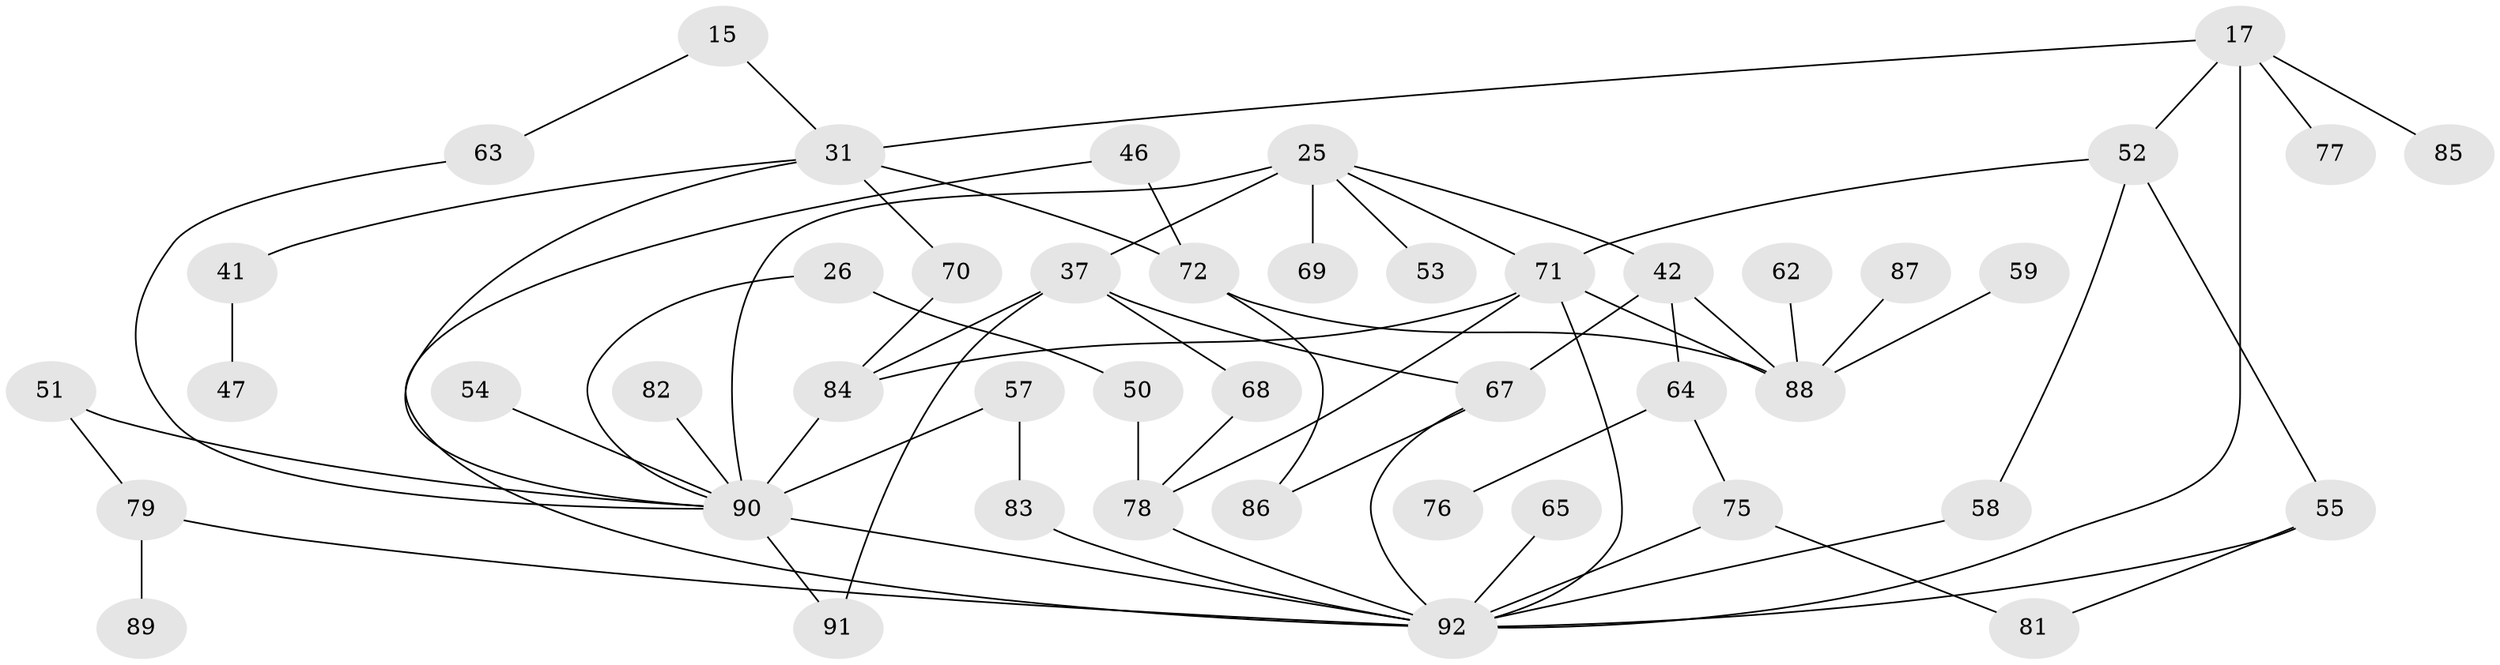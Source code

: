 // original degree distribution, {6: 0.021739130434782608, 8: 0.03260869565217391, 5: 0.05434782608695652, 7: 0.010869565217391304, 4: 0.16304347826086957, 3: 0.2717391304347826, 2: 0.2826086956521739, 1: 0.16304347826086957}
// Generated by graph-tools (version 1.1) at 2025/42/03/09/25 04:42:08]
// undirected, 46 vertices, 68 edges
graph export_dot {
graph [start="1"]
  node [color=gray90,style=filled];
  15;
  17 [super="+1+11"];
  25 [super="+5+6"];
  26;
  31 [super="+3+24"];
  37 [super="+16"];
  41;
  42;
  46;
  47;
  50;
  51;
  52;
  53;
  54;
  55 [super="+43"];
  57;
  58;
  59;
  62;
  63;
  64 [super="+61"];
  65;
  67 [super="+19+36+45"];
  68;
  69;
  70;
  71 [super="+29+44"];
  72 [super="+49"];
  75;
  76;
  77;
  78;
  79;
  81;
  82;
  83;
  84;
  85;
  86;
  87;
  88 [super="+34+60"];
  89;
  90 [super="+22+20+74"];
  91;
  92 [super="+80+56+7"];
  15 -- 63;
  15 -- 31;
  17 -- 77;
  17 -- 52;
  17 -- 92 [weight=5];
  17 -- 85;
  17 -- 31 [weight=2];
  25 -- 42 [weight=2];
  25 -- 37 [weight=2];
  25 -- 69;
  25 -- 53;
  25 -- 90 [weight=3];
  25 -- 71 [weight=2];
  26 -- 50;
  26 -- 90;
  31 -- 70;
  31 -- 41;
  31 -- 90 [weight=2];
  31 -- 72;
  37 -- 84;
  37 -- 91;
  37 -- 68;
  37 -- 67;
  41 -- 47;
  42 -- 64 [weight=2];
  42 -- 67;
  42 -- 88;
  46 -- 92;
  46 -- 72;
  50 -- 78;
  51 -- 79;
  51 -- 90;
  52 -- 58;
  52 -- 71;
  52 -- 55;
  54 -- 90;
  55 -- 81;
  55 -- 92;
  57 -- 83;
  57 -- 90;
  58 -- 92;
  59 -- 88;
  62 -- 88;
  63 -- 90;
  64 -- 76;
  64 -- 75;
  65 -- 92;
  67 -- 92;
  67 -- 86;
  68 -- 78;
  70 -- 84;
  71 -- 88 [weight=3];
  71 -- 84;
  71 -- 78;
  71 -- 92 [weight=2];
  72 -- 86;
  72 -- 88 [weight=2];
  75 -- 81;
  75 -- 92;
  78 -- 92;
  79 -- 89;
  79 -- 92;
  82 -- 90;
  83 -- 92;
  84 -- 90;
  87 -- 88;
  90 -- 92 [weight=6];
  90 -- 91;
}
